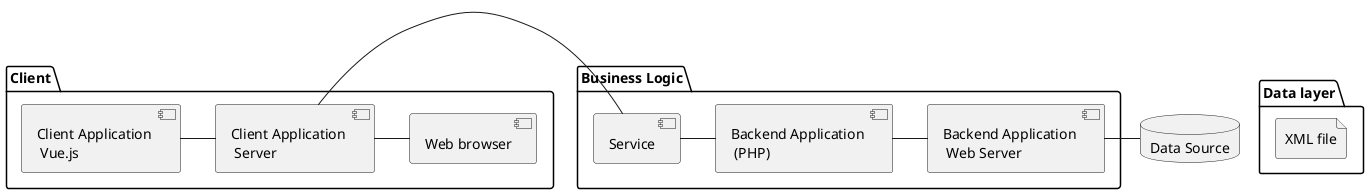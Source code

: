 @startuml
'https://plantuml.com/component-diagram

package "Client" {
  [Client Application \n Vue.js] - [Client Application \n Server]
  [Client Application \n Server] - [Web browser]
}
package "Business Logic"{
  [Service] - [Backend Application \n (PHP)]
  [Backend Application \n (PHP)] - [Backend Application \n Web Server]
}
[Service] - [Client Application \n Server]
[Data Source] - [Backend Application \n Web Server]
package "Data layer"{
  database "Data Source" {
  }
  file "XML file" {
  }
}


@enduml